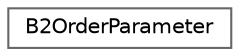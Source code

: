 digraph "Graphical Class Hierarchy"
{
 // LATEX_PDF_SIZE
  bgcolor="transparent";
  edge [fontname=Helvetica,fontsize=10,labelfontname=Helvetica,labelfontsize=10];
  node [fontname=Helvetica,fontsize=10,shape=box,height=0.2,width=0.4];
  rankdir="LR";
  Node0 [id="Node000000",label="B2OrderParameter",height=0.2,width=0.4,color="grey40", fillcolor="white", style="filled",URL="$classB2OrderParameter.html",tooltip="Computes the B2 order parameter for a given element in a configuration."];
}
